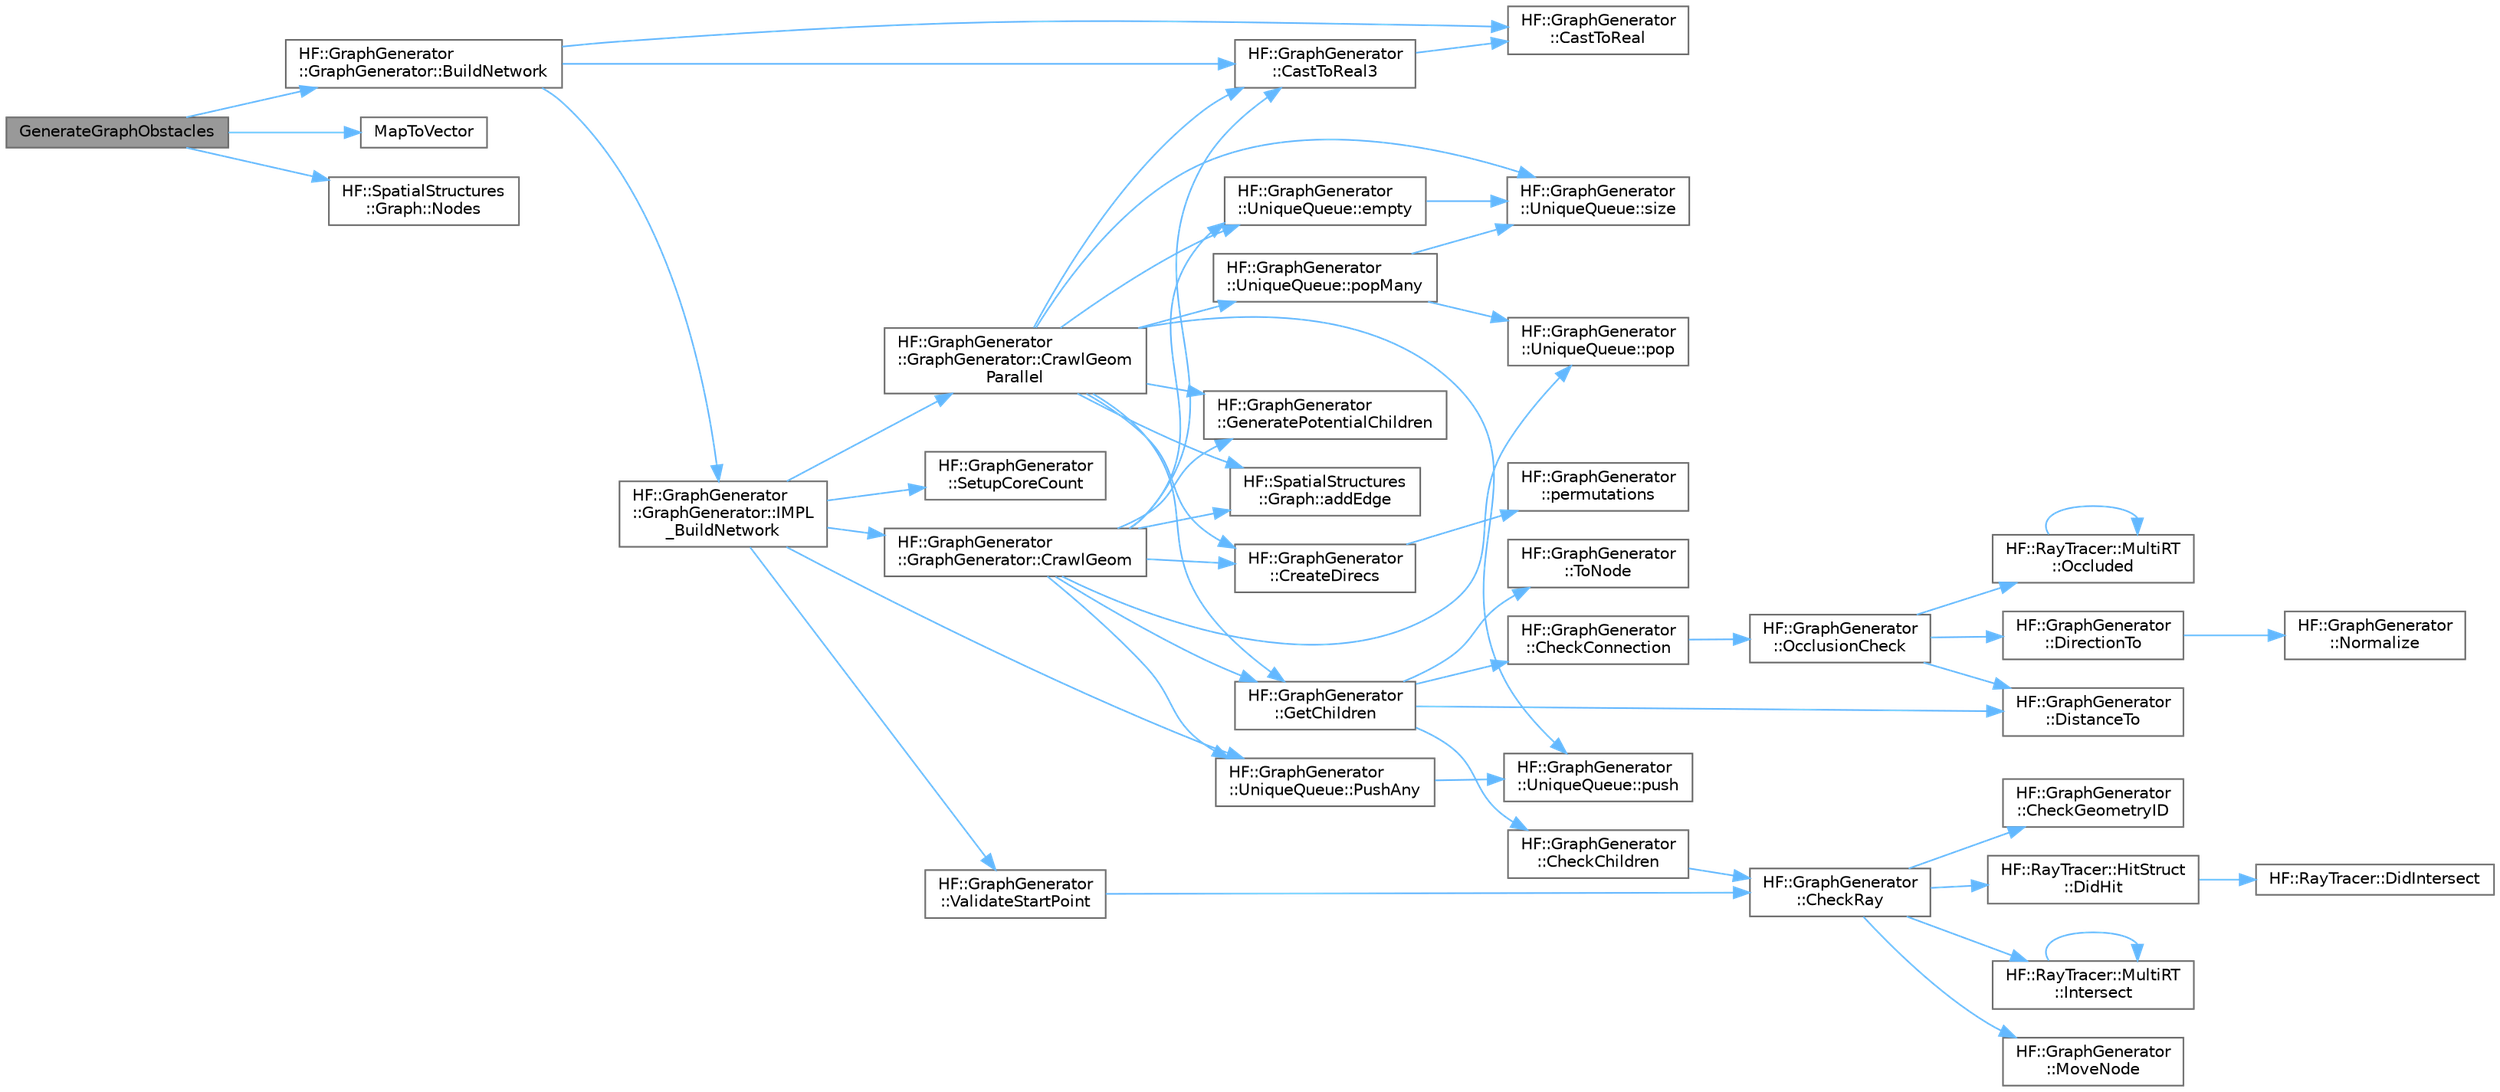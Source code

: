 digraph "GenerateGraphObstacles"
{
 // LATEX_PDF_SIZE
  bgcolor="transparent";
  edge [fontname=Helvetica,fontsize=10,labelfontname=Helvetica,labelfontsize=10];
  node [fontname=Helvetica,fontsize=10,shape=box,height=0.2,width=0.4];
  rankdir="LR";
  Node1 [label="GenerateGraphObstacles",height=0.2,width=0.4,color="gray40", fillcolor="grey60", style="filled", fontcolor="black",tooltip="Construct a graph by performing a breadth-first search of accessible space, seperating obstacles from..."];
  Node1 -> Node2 [color="steelblue1",style="solid"];
  Node2 [label="HF::GraphGenerator\l::GraphGenerator::BuildNetwork",height=0.2,width=0.4,color="grey40", fillcolor="white", style="filled",URL="$a01311.html#a0c12341433bbec41cc12cc1dbb41a976",tooltip="Generate a graph of accessible space."];
  Node2 -> Node3 [color="steelblue1",style="solid"];
  Node3 [label="HF::GraphGenerator\l::CastToReal",height=0.2,width=0.4,color="grey40", fillcolor="white", style="filled",URL="$a00463.html#a73b53db067a504d36e9481dfe3326b60",tooltip="Cast an input value to real_t using static cast."];
  Node2 -> Node4 [color="steelblue1",style="solid"];
  Node4 [label="HF::GraphGenerator\l::CastToReal3",height=0.2,width=0.4,color="grey40", fillcolor="white", style="filled",URL="$a00463.html#a58892abe1152c28d26d3ca749c99ea4d",tooltip="Cast an array of 3 values to the graph_generator's real_3 type."];
  Node4 -> Node3 [color="steelblue1",style="solid"];
  Node2 -> Node5 [color="steelblue1",style="solid"];
  Node5 [label="HF::GraphGenerator\l::GraphGenerator::IMPL\l_BuildNetwork",height=0.2,width=0.4,color="grey40", fillcolor="white", style="filled",URL="$a01311.html#a5788e421d921ec0ff27defc139c45106",tooltip="Generate a graph of accessible space."];
  Node5 -> Node6 [color="steelblue1",style="solid"];
  Node6 [label="HF::GraphGenerator\l::GraphGenerator::CrawlGeom",height=0.2,width=0.4,color="grey40", fillcolor="white", style="filled",URL="$a01311.html#ac7052d4b625fb96f29c5bfc091a86f7e",tooltip="Perform breadth first search to populate the graph with with nodes and edges."];
  Node6 -> Node7 [color="steelblue1",style="solid"];
  Node7 [label="HF::SpatialStructures\l::Graph::addEdge",height=0.2,width=0.4,color="grey40", fillcolor="white", style="filled",URL="$a01551.html#a37be5c12e488072dea7fa1c8c64346f7",tooltip="Add a new edge to the graph from parent to child."];
  Node6 -> Node4 [color="steelblue1",style="solid"];
  Node6 -> Node8 [color="steelblue1",style="solid"];
  Node8 [label="HF::GraphGenerator\l::CreateDirecs",height=0.2,width=0.4,color="grey40", fillcolor="white", style="filled",URL="$a00463.html#aefd344ebb2faadc64a56a16dc8582026",tooltip="Create a set of directions based on max_step_connections."];
  Node8 -> Node9 [color="steelblue1",style="solid"];
  Node9 [label="HF::GraphGenerator\l::permutations",height=0.2,width=0.4,color="grey40", fillcolor="white", style="filled",URL="$a00463.html#afe5670b4cb780fd3ccf2a0d72a2e3c2e",tooltip="Calculate P(n,r) as an array with each unique permutaton of 2 values being a pair."];
  Node6 -> Node10 [color="steelblue1",style="solid"];
  Node10 [label="HF::GraphGenerator\l::UniqueQueue::empty",height=0.2,width=0.4,color="grey40", fillcolor="white", style="filled",URL="$a01315.html#ab659349de3391b0e2327f3736135752f",tooltip="Tell if the queue is empty."];
  Node10 -> Node11 [color="steelblue1",style="solid"];
  Node11 [label="HF::GraphGenerator\l::UniqueQueue::size",height=0.2,width=0.4,color="grey40", fillcolor="white", style="filled",URL="$a01315.html#a6d38edb96130bda3eb8126cc7501065f",tooltip="Determine how many nodes are currently in the queue."];
  Node6 -> Node12 [color="steelblue1",style="solid"];
  Node12 [label="HF::GraphGenerator\l::GeneratePotentialChildren",height=0.2,width=0.4,color="grey40", fillcolor="white", style="filled",URL="$a00463.html#a41e03f9bab54e4e0d1314c6a4bdf2ec1",tooltip="Populare out_children with a potential child position for every direction in directions."];
  Node6 -> Node13 [color="steelblue1",style="solid"];
  Node13 [label="HF::GraphGenerator\l::GetChildren",height=0.2,width=0.4,color="grey40", fillcolor="white", style="filled",URL="$a00463.html#ab7ffcc7d6657ce276c06deed24c546a4",tooltip="Calculate all possible edges between parent and possible_children."];
  Node13 -> Node14 [color="steelblue1",style="solid"];
  Node14 [label="HF::GraphGenerator\l::CheckChildren",height=0.2,width=0.4,color="grey40", fillcolor="white", style="filled",URL="$a00463.html#a4b7cc0ad0002975404acef5064f4f546",tooltip="Determine whether children are over valid ground, and and meet upstep/downstep requirements."];
  Node14 -> Node15 [color="steelblue1",style="solid"];
  Node15 [label="HF::GraphGenerator\l::CheckRay",height=0.2,width=0.4,color="grey40", fillcolor="white", style="filled",URL="$a00463.html#a74be560268a713fc9e9b8b4a453afa2f",tooltip="Cast a ray and get the point of intersection if it connects."];
  Node15 -> Node16 [color="steelblue1",style="solid"];
  Node16 [label="HF::GraphGenerator\l::CheckGeometryID",height=0.2,width=0.4,color="grey40", fillcolor="white", style="filled",URL="$a00463.html#ab731d597ee2a843f7b7cb1ccbae67782",tooltip="Determine if a hit is against the geometry type specified."];
  Node15 -> Node17 [color="steelblue1",style="solid"];
  Node17 [label="HF::RayTracer::HitStruct\l::DidHit",height=0.2,width=0.4,color="grey40", fillcolor="white", style="filled",URL="$a01415.html#a3d86c2c8d8e0ec6bf63a653ec89807a8",tooltip="Determine whether or not this hitstruct contains a hit."];
  Node17 -> Node18 [color="steelblue1",style="solid"];
  Node18 [label="HF::RayTracer::DidIntersect",height=0.2,width=0.4,color="grey40", fillcolor="white", style="filled",URL="$a00464.html#a2630761a64fac02a4ee33abaf5c885a1",tooltip=" "];
  Node15 -> Node19 [color="steelblue1",style="solid"];
  Node19 [label="HF::RayTracer::MultiRT\l::Intersect",height=0.2,width=0.4,color="grey40", fillcolor="white", style="filled",URL="$a01419.html#a7ee672618f7fe9ce6938978d93d18514",tooltip=" "];
  Node19 -> Node19 [color="steelblue1",style="solid"];
  Node15 -> Node20 [color="steelblue1",style="solid"];
  Node20 [label="HF::GraphGenerator\l::MoveNode",height=0.2,width=0.4,color="grey40", fillcolor="white", style="filled",URL="$a00463.html#a5ad3e8fac4a21eee744f3633f7a3692f",tooltip="Move a node in direction by dist units."];
  Node13 -> Node21 [color="steelblue1",style="solid"];
  Node21 [label="HF::GraphGenerator\l::CheckConnection",height=0.2,width=0.4,color="grey40", fillcolor="white", style="filled",URL="$a00463.html#a260a25e02193ce904849ee090daefa2e",tooltip="Determine what kind of step (if any) is between parent and child, given that a connection was verifie..."];
  Node21 -> Node22 [color="steelblue1",style="solid"];
  Node22 [label="HF::GraphGenerator\l::OcclusionCheck",height=0.2,width=0.4,color="grey40", fillcolor="white", style="filled",URL="$a00463.html#ace66c1b60785c32433402f012019ab81",tooltip="Determine if there is a valid line of sight between parent and child."];
  Node22 -> Node23 [color="steelblue1",style="solid"];
  Node23 [label="HF::GraphGenerator\l::DirectionTo",height=0.2,width=0.4,color="grey40", fillcolor="white", style="filled",URL="$a00463.html#a750afc15c798c79a8b6a0784ed092f3c",tooltip="Calculate the normalized direction from one node to another."];
  Node23 -> Node24 [color="steelblue1",style="solid"];
  Node24 [label="HF::GraphGenerator\l::Normalize",height=0.2,width=0.4,color="grey40", fillcolor="white", style="filled",URL="$a00463.html#ad2e09e0825a1db4fc511907179eddf00",tooltip="Normalize a vector."];
  Node22 -> Node25 [color="steelblue1",style="solid"];
  Node25 [label="HF::GraphGenerator\l::DistanceTo",height=0.2,width=0.4,color="grey40", fillcolor="white", style="filled",URL="$a00463.html#a7f96186b8f24f878404d1feccf2f64db",tooltip="Calculate the distance between two nodes."];
  Node22 -> Node26 [color="steelblue1",style="solid"];
  Node26 [label="HF::RayTracer::MultiRT\l::Occluded",height=0.2,width=0.4,color="grey40", fillcolor="white", style="filled",URL="$a01419.html#a22ebf97e859ef651e81deb40b74f668f",tooltip=" "];
  Node26 -> Node26 [color="steelblue1",style="solid"];
  Node13 -> Node25 [color="steelblue1",style="solid"];
  Node13 -> Node27 [color="steelblue1",style="solid"];
  Node27 [label="HF::GraphGenerator\l::ToNode",height=0.2,width=0.4,color="grey40", fillcolor="white", style="filled",URL="$a00463.html#abf1a3ae7dc89b3cf430e059a87fcd477",tooltip="Convert a point_type to a node."];
  Node6 -> Node28 [color="steelblue1",style="solid"];
  Node28 [label="HF::GraphGenerator\l::UniqueQueue::pop",height=0.2,width=0.4,color="grey40", fillcolor="white", style="filled",URL="$a01315.html#a4aab642bf2c86a04f6890711ab7f2437",tooltip="Remove the topmost node from the queue and return it."];
  Node6 -> Node29 [color="steelblue1",style="solid"];
  Node29 [label="HF::GraphGenerator\l::UniqueQueue::PushAny",height=0.2,width=0.4,color="grey40", fillcolor="white", style="filled",URL="$a01315.html#a35a8d70ffef5833ae214feaa89aaf220",tooltip="Call push with any type of object."];
  Node29 -> Node30 [color="steelblue1",style="solid"];
  Node30 [label="HF::GraphGenerator\l::UniqueQueue::push",height=0.2,width=0.4,color="grey40", fillcolor="white", style="filled",URL="$a01315.html#ae0dc637a2d7c3aae32d8f035ac6b8016",tooltip="Add a node to the queue if it has never previously been in the queue."];
  Node5 -> Node31 [color="steelblue1",style="solid"];
  Node31 [label="HF::GraphGenerator\l::GraphGenerator::CrawlGeom\lParallel",height=0.2,width=0.4,color="grey40", fillcolor="white", style="filled",URL="$a01311.html#a843cc6b5b69b5d013930b3685789fa15",tooltip="Perform breadth first search to populate the graph with nodes and edges using multiple cores."];
  Node31 -> Node7 [color="steelblue1",style="solid"];
  Node31 -> Node4 [color="steelblue1",style="solid"];
  Node31 -> Node8 [color="steelblue1",style="solid"];
  Node31 -> Node10 [color="steelblue1",style="solid"];
  Node31 -> Node12 [color="steelblue1",style="solid"];
  Node31 -> Node13 [color="steelblue1",style="solid"];
  Node31 -> Node32 [color="steelblue1",style="solid"];
  Node32 [label="HF::GraphGenerator\l::UniqueQueue::popMany",height=0.2,width=0.4,color="grey40", fillcolor="white", style="filled",URL="$a01315.html#ae941f357ddbefc3b670c43ce2d90b589",tooltip="Pop a set amount of nodes from the queue, and return them as a vector."];
  Node32 -> Node28 [color="steelblue1",style="solid"];
  Node32 -> Node11 [color="steelblue1",style="solid"];
  Node31 -> Node30 [color="steelblue1",style="solid"];
  Node31 -> Node11 [color="steelblue1",style="solid"];
  Node5 -> Node29 [color="steelblue1",style="solid"];
  Node5 -> Node33 [color="steelblue1",style="solid"];
  Node33 [label="HF::GraphGenerator\l::SetupCoreCount",height=0.2,width=0.4,color="grey40", fillcolor="white", style="filled",URL="$a00463.html#af8cc1a7a794699308cf5c46d3ae59491",tooltip="Sets the core count of OpenMP."];
  Node5 -> Node34 [color="steelblue1",style="solid"];
  Node34 [label="HF::GraphGenerator\l::ValidateStartPoint",height=0.2,width=0.4,color="grey40", fillcolor="white", style="filled",URL="$a00463.html#a9ddffecb75b34434d7157b49d3c67b60",tooltip="Determine if the start point of the graph is over valid ground."];
  Node34 -> Node15 [color="steelblue1",style="solid"];
  Node1 -> Node35 [color="steelblue1",style="solid"];
  Node35 [label="MapToVector",height=0.2,width=0.4,color="grey40", fillcolor="white", style="filled",URL="$a00404.html#ae57988500f66a8ab4a31a9b50ed58b02",tooltip=" "];
  Node1 -> Node36 [color="steelblue1",style="solid"];
  Node36 [label="HF::SpatialStructures\l::Graph::Nodes",height=0.2,width=0.4,color="grey40", fillcolor="white", style="filled",URL="$a01551.html#aa70347b8a33b57c6f0a72d6eca4248d7",tooltip="Get a list of nodes from the graph sorted by ID."];
}
